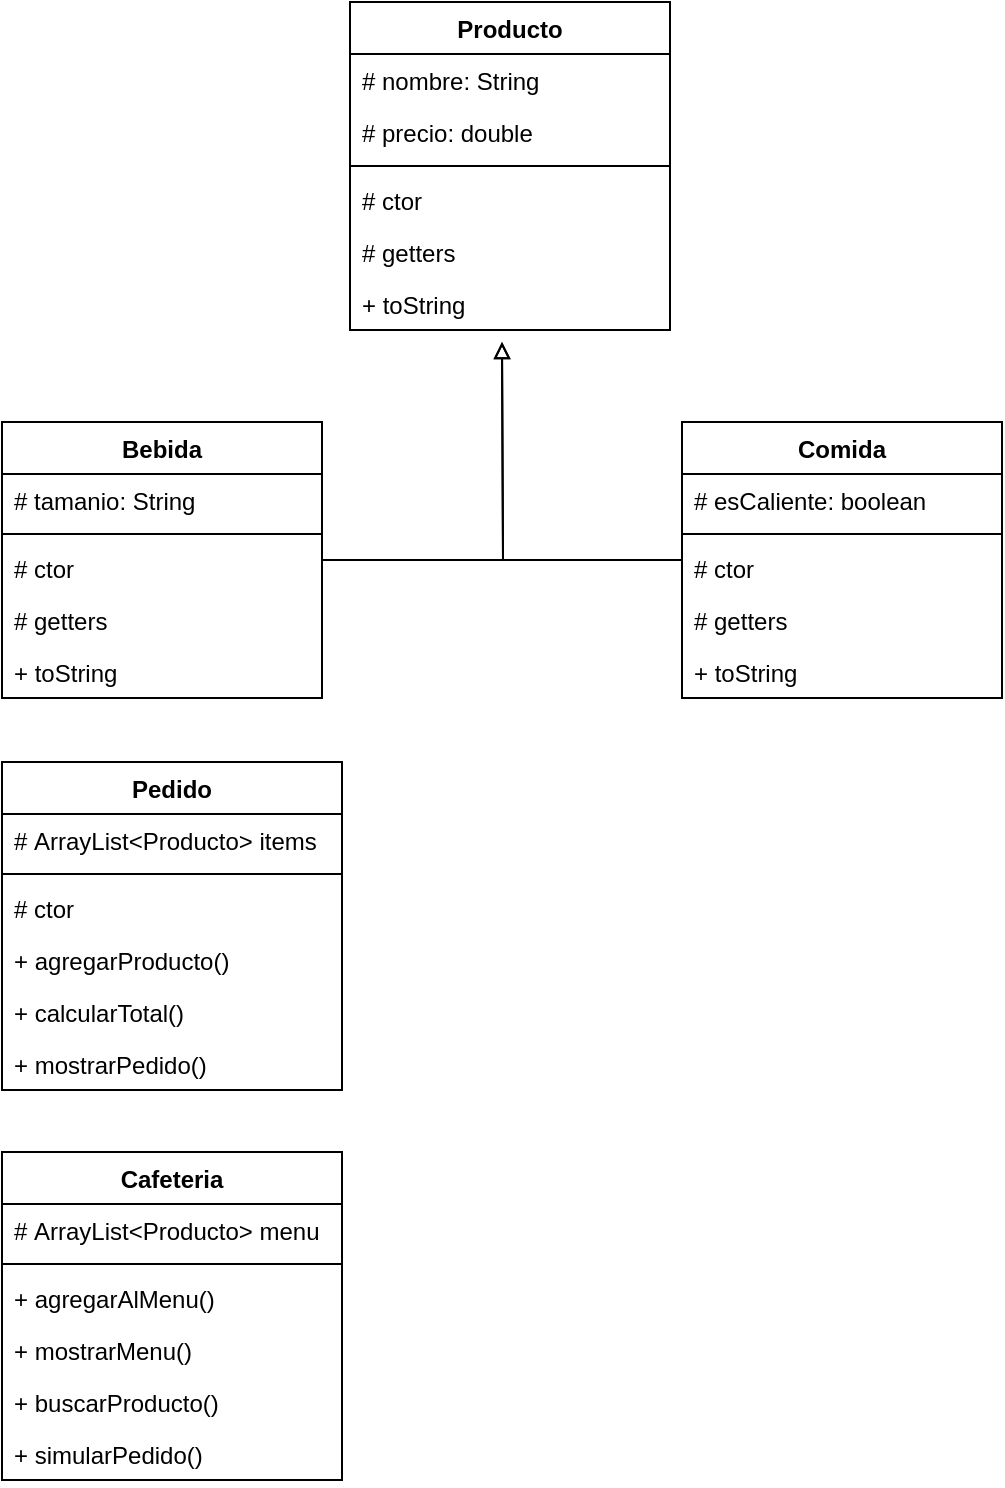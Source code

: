<mxfile version="27.1.1">
  <diagram name="Página-1" id="UyzsNHCTP_0HLDwnywgG">
    <mxGraphModel dx="418" dy="390" grid="1" gridSize="10" guides="1" tooltips="1" connect="1" arrows="1" fold="1" page="1" pageScale="1" pageWidth="827" pageHeight="1169" math="0" shadow="0">
      <root>
        <mxCell id="0" />
        <mxCell id="1" parent="0" />
        <mxCell id="KiHBRrctgCg1EZzvczgn-1" value="Producto" style="swimlane;fontStyle=1;align=center;verticalAlign=top;childLayout=stackLayout;horizontal=1;startSize=26;horizontalStack=0;resizeParent=1;resizeParentMax=0;resizeLast=0;collapsible=1;marginBottom=0;whiteSpace=wrap;html=1;" parent="1" vertex="1">
          <mxGeometry x="334" y="10" width="160" height="164" as="geometry" />
        </mxCell>
        <mxCell id="KiHBRrctgCg1EZzvczgn-2" value="# nombre: String" style="text;strokeColor=none;fillColor=none;align=left;verticalAlign=top;spacingLeft=4;spacingRight=4;overflow=hidden;rotatable=0;points=[[0,0.5],[1,0.5]];portConstraint=eastwest;whiteSpace=wrap;html=1;" parent="KiHBRrctgCg1EZzvczgn-1" vertex="1">
          <mxGeometry y="26" width="160" height="26" as="geometry" />
        </mxCell>
        <mxCell id="KiHBRrctgCg1EZzvczgn-5" value="# precio: double" style="text;strokeColor=none;fillColor=none;align=left;verticalAlign=top;spacingLeft=4;spacingRight=4;overflow=hidden;rotatable=0;points=[[0,0.5],[1,0.5]];portConstraint=eastwest;whiteSpace=wrap;html=1;" parent="KiHBRrctgCg1EZzvczgn-1" vertex="1">
          <mxGeometry y="52" width="160" height="26" as="geometry" />
        </mxCell>
        <mxCell id="KiHBRrctgCg1EZzvczgn-3" value="" style="line;strokeWidth=1;fillColor=none;align=left;verticalAlign=middle;spacingTop=-1;spacingLeft=3;spacingRight=3;rotatable=0;labelPosition=right;points=[];portConstraint=eastwest;strokeColor=inherit;" parent="KiHBRrctgCg1EZzvczgn-1" vertex="1">
          <mxGeometry y="78" width="160" height="8" as="geometry" />
        </mxCell>
        <mxCell id="KiHBRrctgCg1EZzvczgn-4" value="# ctor" style="text;strokeColor=none;fillColor=none;align=left;verticalAlign=top;spacingLeft=4;spacingRight=4;overflow=hidden;rotatable=0;points=[[0,0.5],[1,0.5]];portConstraint=eastwest;whiteSpace=wrap;html=1;" parent="KiHBRrctgCg1EZzvczgn-1" vertex="1">
          <mxGeometry y="86" width="160" height="26" as="geometry" />
        </mxCell>
        <mxCell id="KiHBRrctgCg1EZzvczgn-8" value="# getters" style="text;strokeColor=none;fillColor=none;align=left;verticalAlign=top;spacingLeft=4;spacingRight=4;overflow=hidden;rotatable=0;points=[[0,0.5],[1,0.5]];portConstraint=eastwest;whiteSpace=wrap;html=1;" parent="KiHBRrctgCg1EZzvczgn-1" vertex="1">
          <mxGeometry y="112" width="160" height="26" as="geometry" />
        </mxCell>
        <mxCell id="KiHBRrctgCg1EZzvczgn-9" value="+ toString" style="text;strokeColor=none;fillColor=none;align=left;verticalAlign=top;spacingLeft=4;spacingRight=4;overflow=hidden;rotatable=0;points=[[0,0.5],[1,0.5]];portConstraint=eastwest;whiteSpace=wrap;html=1;" parent="KiHBRrctgCg1EZzvczgn-1" vertex="1">
          <mxGeometry y="138" width="160" height="26" as="geometry" />
        </mxCell>
        <mxCell id="pw6CtbTfDcQKC5DKzmvH-17" style="edgeStyle=orthogonalEdgeStyle;rounded=0;orthogonalLoop=1;jettySize=auto;html=1;endArrow=block;endFill=0;" edge="1" parent="1" source="KiHBRrctgCg1EZzvczgn-11">
          <mxGeometry relative="1" as="geometry">
            <mxPoint x="410" y="180" as="targetPoint" />
          </mxGeometry>
        </mxCell>
        <mxCell id="KiHBRrctgCg1EZzvczgn-11" value="Bebida" style="swimlane;fontStyle=1;align=center;verticalAlign=top;childLayout=stackLayout;horizontal=1;startSize=26;horizontalStack=0;resizeParent=1;resizeParentMax=0;resizeLast=0;collapsible=1;marginBottom=0;whiteSpace=wrap;html=1;" parent="1" vertex="1">
          <mxGeometry x="160" y="220" width="160" height="138" as="geometry" />
        </mxCell>
        <mxCell id="KiHBRrctgCg1EZzvczgn-12" value="# tamanio: String" style="text;strokeColor=none;fillColor=none;align=left;verticalAlign=top;spacingLeft=4;spacingRight=4;overflow=hidden;rotatable=0;points=[[0,0.5],[1,0.5]];portConstraint=eastwest;whiteSpace=wrap;html=1;" parent="KiHBRrctgCg1EZzvczgn-11" vertex="1">
          <mxGeometry y="26" width="160" height="26" as="geometry" />
        </mxCell>
        <mxCell id="KiHBRrctgCg1EZzvczgn-14" value="" style="line;strokeWidth=1;fillColor=none;align=left;verticalAlign=middle;spacingTop=-1;spacingLeft=3;spacingRight=3;rotatable=0;labelPosition=right;points=[];portConstraint=eastwest;strokeColor=inherit;" parent="KiHBRrctgCg1EZzvczgn-11" vertex="1">
          <mxGeometry y="52" width="160" height="8" as="geometry" />
        </mxCell>
        <mxCell id="KiHBRrctgCg1EZzvczgn-15" value="# ctor" style="text;strokeColor=none;fillColor=none;align=left;verticalAlign=top;spacingLeft=4;spacingRight=4;overflow=hidden;rotatable=0;points=[[0,0.5],[1,0.5]];portConstraint=eastwest;whiteSpace=wrap;html=1;" parent="KiHBRrctgCg1EZzvczgn-11" vertex="1">
          <mxGeometry y="60" width="160" height="26" as="geometry" />
        </mxCell>
        <mxCell id="KiHBRrctgCg1EZzvczgn-16" value="# getters" style="text;strokeColor=none;fillColor=none;align=left;verticalAlign=top;spacingLeft=4;spacingRight=4;overflow=hidden;rotatable=0;points=[[0,0.5],[1,0.5]];portConstraint=eastwest;whiteSpace=wrap;html=1;" parent="KiHBRrctgCg1EZzvczgn-11" vertex="1">
          <mxGeometry y="86" width="160" height="26" as="geometry" />
        </mxCell>
        <mxCell id="KiHBRrctgCg1EZzvczgn-17" value="+ toString" style="text;strokeColor=none;fillColor=none;align=left;verticalAlign=top;spacingLeft=4;spacingRight=4;overflow=hidden;rotatable=0;points=[[0,0.5],[1,0.5]];portConstraint=eastwest;whiteSpace=wrap;html=1;" parent="KiHBRrctgCg1EZzvczgn-11" vertex="1">
          <mxGeometry y="112" width="160" height="26" as="geometry" />
        </mxCell>
        <mxCell id="pw6CtbTfDcQKC5DKzmvH-18" style="edgeStyle=orthogonalEdgeStyle;rounded=0;orthogonalLoop=1;jettySize=auto;html=1;endArrow=block;endFill=0;" edge="1" parent="1" source="KiHBRrctgCg1EZzvczgn-18">
          <mxGeometry relative="1" as="geometry">
            <mxPoint x="410" y="180" as="targetPoint" />
          </mxGeometry>
        </mxCell>
        <mxCell id="KiHBRrctgCg1EZzvczgn-18" value="Comida" style="swimlane;fontStyle=1;align=center;verticalAlign=top;childLayout=stackLayout;horizontal=1;startSize=26;horizontalStack=0;resizeParent=1;resizeParentMax=0;resizeLast=0;collapsible=1;marginBottom=0;whiteSpace=wrap;html=1;" parent="1" vertex="1">
          <mxGeometry x="500" y="220" width="160" height="138" as="geometry" />
        </mxCell>
        <mxCell id="KiHBRrctgCg1EZzvczgn-19" value="# esCaliente: boolean" style="text;strokeColor=none;fillColor=none;align=left;verticalAlign=top;spacingLeft=4;spacingRight=4;overflow=hidden;rotatable=0;points=[[0,0.5],[1,0.5]];portConstraint=eastwest;whiteSpace=wrap;html=1;" parent="KiHBRrctgCg1EZzvczgn-18" vertex="1">
          <mxGeometry y="26" width="160" height="26" as="geometry" />
        </mxCell>
        <mxCell id="KiHBRrctgCg1EZzvczgn-20" value="" style="line;strokeWidth=1;fillColor=none;align=left;verticalAlign=middle;spacingTop=-1;spacingLeft=3;spacingRight=3;rotatable=0;labelPosition=right;points=[];portConstraint=eastwest;strokeColor=inherit;" parent="KiHBRrctgCg1EZzvczgn-18" vertex="1">
          <mxGeometry y="52" width="160" height="8" as="geometry" />
        </mxCell>
        <mxCell id="KiHBRrctgCg1EZzvczgn-21" value="# ctor" style="text;strokeColor=none;fillColor=none;align=left;verticalAlign=top;spacingLeft=4;spacingRight=4;overflow=hidden;rotatable=0;points=[[0,0.5],[1,0.5]];portConstraint=eastwest;whiteSpace=wrap;html=1;" parent="KiHBRrctgCg1EZzvczgn-18" vertex="1">
          <mxGeometry y="60" width="160" height="26" as="geometry" />
        </mxCell>
        <mxCell id="KiHBRrctgCg1EZzvczgn-22" value="# getters" style="text;strokeColor=none;fillColor=none;align=left;verticalAlign=top;spacingLeft=4;spacingRight=4;overflow=hidden;rotatable=0;points=[[0,0.5],[1,0.5]];portConstraint=eastwest;whiteSpace=wrap;html=1;" parent="KiHBRrctgCg1EZzvczgn-18" vertex="1">
          <mxGeometry y="86" width="160" height="26" as="geometry" />
        </mxCell>
        <mxCell id="KiHBRrctgCg1EZzvczgn-23" value="+ toString" style="text;strokeColor=none;fillColor=none;align=left;verticalAlign=top;spacingLeft=4;spacingRight=4;overflow=hidden;rotatable=0;points=[[0,0.5],[1,0.5]];portConstraint=eastwest;whiteSpace=wrap;html=1;" parent="KiHBRrctgCg1EZzvczgn-18" vertex="1">
          <mxGeometry y="112" width="160" height="26" as="geometry" />
        </mxCell>
        <mxCell id="pw6CtbTfDcQKC5DKzmvH-1" value="Pedido" style="swimlane;fontStyle=1;align=center;verticalAlign=top;childLayout=stackLayout;horizontal=1;startSize=26;horizontalStack=0;resizeParent=1;resizeParentMax=0;resizeLast=0;collapsible=1;marginBottom=0;whiteSpace=wrap;html=1;" vertex="1" parent="1">
          <mxGeometry x="160" y="390" width="170" height="164" as="geometry" />
        </mxCell>
        <mxCell id="pw6CtbTfDcQKC5DKzmvH-2" value="#&amp;nbsp;ArrayList&amp;lt;Producto&amp;gt; items" style="text;strokeColor=none;fillColor=none;align=left;verticalAlign=top;spacingLeft=4;spacingRight=4;overflow=hidden;rotatable=0;points=[[0,0.5],[1,0.5]];portConstraint=eastwest;whiteSpace=wrap;html=1;" vertex="1" parent="pw6CtbTfDcQKC5DKzmvH-1">
          <mxGeometry y="26" width="170" height="26" as="geometry" />
        </mxCell>
        <mxCell id="pw6CtbTfDcQKC5DKzmvH-3" value="" style="line;strokeWidth=1;fillColor=none;align=left;verticalAlign=middle;spacingTop=-1;spacingLeft=3;spacingRight=3;rotatable=0;labelPosition=right;points=[];portConstraint=eastwest;strokeColor=inherit;" vertex="1" parent="pw6CtbTfDcQKC5DKzmvH-1">
          <mxGeometry y="52" width="170" height="8" as="geometry" />
        </mxCell>
        <mxCell id="pw6CtbTfDcQKC5DKzmvH-4" value="# ctor" style="text;strokeColor=none;fillColor=none;align=left;verticalAlign=top;spacingLeft=4;spacingRight=4;overflow=hidden;rotatable=0;points=[[0,0.5],[1,0.5]];portConstraint=eastwest;whiteSpace=wrap;html=1;" vertex="1" parent="pw6CtbTfDcQKC5DKzmvH-1">
          <mxGeometry y="60" width="170" height="26" as="geometry" />
        </mxCell>
        <mxCell id="pw6CtbTfDcQKC5DKzmvH-5" value="+ agregarProducto()" style="text;strokeColor=none;fillColor=none;align=left;verticalAlign=top;spacingLeft=4;spacingRight=4;overflow=hidden;rotatable=0;points=[[0,0.5],[1,0.5]];portConstraint=eastwest;whiteSpace=wrap;html=1;" vertex="1" parent="pw6CtbTfDcQKC5DKzmvH-1">
          <mxGeometry y="86" width="170" height="26" as="geometry" />
        </mxCell>
        <mxCell id="pw6CtbTfDcQKC5DKzmvH-6" value="+ calcularTotal()" style="text;strokeColor=none;fillColor=none;align=left;verticalAlign=top;spacingLeft=4;spacingRight=4;overflow=hidden;rotatable=0;points=[[0,0.5],[1,0.5]];portConstraint=eastwest;whiteSpace=wrap;html=1;" vertex="1" parent="pw6CtbTfDcQKC5DKzmvH-1">
          <mxGeometry y="112" width="170" height="26" as="geometry" />
        </mxCell>
        <mxCell id="pw6CtbTfDcQKC5DKzmvH-8" value="+&amp;nbsp;mostrarPedido()" style="text;strokeColor=none;fillColor=none;align=left;verticalAlign=top;spacingLeft=4;spacingRight=4;overflow=hidden;rotatable=0;points=[[0,0.5],[1,0.5]];portConstraint=eastwest;whiteSpace=wrap;html=1;" vertex="1" parent="pw6CtbTfDcQKC5DKzmvH-1">
          <mxGeometry y="138" width="170" height="26" as="geometry" />
        </mxCell>
        <mxCell id="pw6CtbTfDcQKC5DKzmvH-9" value="Cafeteria" style="swimlane;fontStyle=1;align=center;verticalAlign=top;childLayout=stackLayout;horizontal=1;startSize=26;horizontalStack=0;resizeParent=1;resizeParentMax=0;resizeLast=0;collapsible=1;marginBottom=0;whiteSpace=wrap;html=1;" vertex="1" parent="1">
          <mxGeometry x="160" y="585" width="170" height="164" as="geometry" />
        </mxCell>
        <mxCell id="pw6CtbTfDcQKC5DKzmvH-10" value="#&amp;nbsp;ArrayList&amp;lt;Producto&amp;gt; menu" style="text;strokeColor=none;fillColor=none;align=left;verticalAlign=top;spacingLeft=4;spacingRight=4;overflow=hidden;rotatable=0;points=[[0,0.5],[1,0.5]];portConstraint=eastwest;whiteSpace=wrap;html=1;" vertex="1" parent="pw6CtbTfDcQKC5DKzmvH-9">
          <mxGeometry y="26" width="170" height="26" as="geometry" />
        </mxCell>
        <mxCell id="pw6CtbTfDcQKC5DKzmvH-11" value="" style="line;strokeWidth=1;fillColor=none;align=left;verticalAlign=middle;spacingTop=-1;spacingLeft=3;spacingRight=3;rotatable=0;labelPosition=right;points=[];portConstraint=eastwest;strokeColor=inherit;" vertex="1" parent="pw6CtbTfDcQKC5DKzmvH-9">
          <mxGeometry y="52" width="170" height="8" as="geometry" />
        </mxCell>
        <mxCell id="pw6CtbTfDcQKC5DKzmvH-12" value="+ agregarAlMenu()" style="text;strokeColor=none;fillColor=none;align=left;verticalAlign=top;spacingLeft=4;spacingRight=4;overflow=hidden;rotatable=0;points=[[0,0.5],[1,0.5]];portConstraint=eastwest;whiteSpace=wrap;html=1;" vertex="1" parent="pw6CtbTfDcQKC5DKzmvH-9">
          <mxGeometry y="60" width="170" height="26" as="geometry" />
        </mxCell>
        <mxCell id="pw6CtbTfDcQKC5DKzmvH-13" value="+&amp;nbsp;mostrarMenu()" style="text;strokeColor=none;fillColor=none;align=left;verticalAlign=top;spacingLeft=4;spacingRight=4;overflow=hidden;rotatable=0;points=[[0,0.5],[1,0.5]];portConstraint=eastwest;whiteSpace=wrap;html=1;" vertex="1" parent="pw6CtbTfDcQKC5DKzmvH-9">
          <mxGeometry y="86" width="170" height="26" as="geometry" />
        </mxCell>
        <mxCell id="pw6CtbTfDcQKC5DKzmvH-14" value="+ buscarProducto()" style="text;strokeColor=none;fillColor=none;align=left;verticalAlign=top;spacingLeft=4;spacingRight=4;overflow=hidden;rotatable=0;points=[[0,0.5],[1,0.5]];portConstraint=eastwest;whiteSpace=wrap;html=1;" vertex="1" parent="pw6CtbTfDcQKC5DKzmvH-9">
          <mxGeometry y="112" width="170" height="26" as="geometry" />
        </mxCell>
        <mxCell id="pw6CtbTfDcQKC5DKzmvH-16" value="+&amp;nbsp;simularPedido()" style="text;strokeColor=none;fillColor=none;align=left;verticalAlign=top;spacingLeft=4;spacingRight=4;overflow=hidden;rotatable=0;points=[[0,0.5],[1,0.5]];portConstraint=eastwest;whiteSpace=wrap;html=1;" vertex="1" parent="pw6CtbTfDcQKC5DKzmvH-9">
          <mxGeometry y="138" width="170" height="26" as="geometry" />
        </mxCell>
      </root>
    </mxGraphModel>
  </diagram>
</mxfile>
